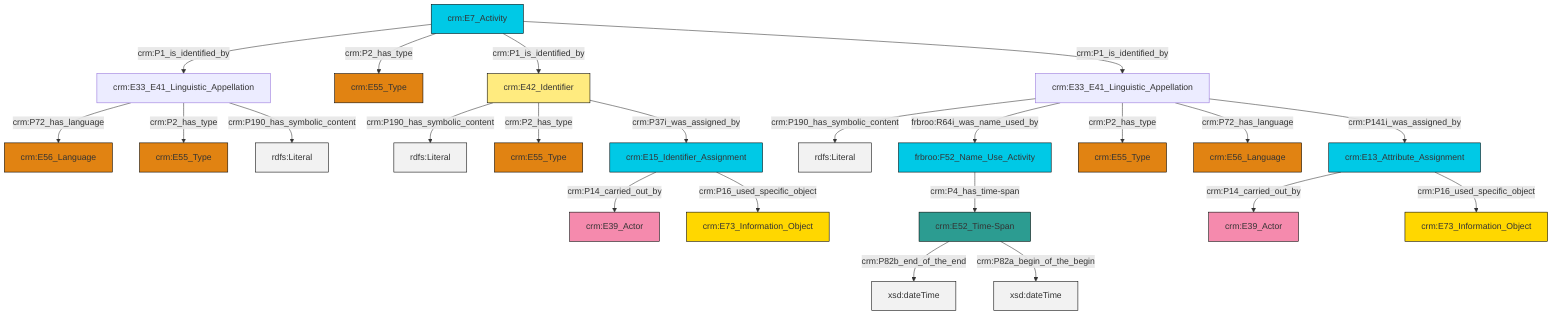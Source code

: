 graph TD
classDef Literal fill:#f2f2f2,stroke:#000000;
classDef CRM_Entity fill:#FFFFFF,stroke:#000000;
classDef Temporal_Entity fill:#00C9E6, stroke:#000000;
classDef Type fill:#E18312, stroke:#000000;
classDef Time-Span fill:#2C9C91, stroke:#000000;
classDef Appellation fill:#FFEB7F, stroke:#000000;
classDef Place fill:#008836, stroke:#000000;
classDef Persistent_Item fill:#B266B2, stroke:#000000;
classDef Conceptual_Object fill:#FFD700, stroke:#000000;
classDef Physical_Thing fill:#D2B48C, stroke:#000000;
classDef Actor fill:#f58aad, stroke:#000000;
classDef PC_Classes fill:#4ce600, stroke:#000000;
classDef Multi fill:#cccccc,stroke:#000000;

2["crm:E15_Identifier_Assignment"]:::Temporal_Entity -->|crm:P14_carried_out_by| 3["crm:E39_Actor"]:::Actor
9["crm:E33_E41_Linguistic_Appellation"]:::Default -->|crm:P190_has_symbolic_content| 10[rdfs:Literal]:::Literal
11["crm:E33_E41_Linguistic_Appellation"]:::Default -->|crm:P72_has_language| 12["crm:E56_Language"]:::Type
14["crm:E13_Attribute_Assignment"]:::Temporal_Entity -->|crm:P14_carried_out_by| 6["crm:E39_Actor"]:::Actor
16["crm:E42_Identifier"]:::Appellation -->|crm:P190_has_symbolic_content| 17[rdfs:Literal]:::Literal
21["crm:E52_Time-Span"]:::Time-Span -->|crm:P82b_end_of_the_end| 22[xsd:dateTime]:::Literal
14["crm:E13_Attribute_Assignment"]:::Temporal_Entity -->|crm:P16_used_specific_object| 0["crm:E73_Information_Object"]:::Conceptual_Object
24["frbroo:F52_Name_Use_Activity"]:::Temporal_Entity -->|crm:P4_has_time-span| 21["crm:E52_Time-Span"]:::Time-Span
27["crm:E7_Activity"]:::Temporal_Entity -->|crm:P1_is_identified_by| 11["crm:E33_E41_Linguistic_Appellation"]:::Default
9["crm:E33_E41_Linguistic_Appellation"]:::Default -->|frbroo:R64i_was_name_used_by| 24["frbroo:F52_Name_Use_Activity"]:::Temporal_Entity
27["crm:E7_Activity"]:::Temporal_Entity -->|crm:P2_has_type| 28["crm:E55_Type"]:::Type
11["crm:E33_E41_Linguistic_Appellation"]:::Default -->|crm:P2_has_type| 19["crm:E55_Type"]:::Type
16["crm:E42_Identifier"]:::Appellation -->|crm:P2_has_type| 25["crm:E55_Type"]:::Type
27["crm:E7_Activity"]:::Temporal_Entity -->|crm:P1_is_identified_by| 16["crm:E42_Identifier"]:::Appellation
9["crm:E33_E41_Linguistic_Appellation"]:::Default -->|crm:P2_has_type| 34["crm:E55_Type"]:::Type
11["crm:E33_E41_Linguistic_Appellation"]:::Default -->|crm:P190_has_symbolic_content| 35[rdfs:Literal]:::Literal
27["crm:E7_Activity"]:::Temporal_Entity -->|crm:P1_is_identified_by| 9["crm:E33_E41_Linguistic_Appellation"]:::Default
2["crm:E15_Identifier_Assignment"]:::Temporal_Entity -->|crm:P16_used_specific_object| 36["crm:E73_Information_Object"]:::Conceptual_Object
9["crm:E33_E41_Linguistic_Appellation"]:::Default -->|crm:P72_has_language| 4["crm:E56_Language"]:::Type
16["crm:E42_Identifier"]:::Appellation -->|crm:P37i_was_assigned_by| 2["crm:E15_Identifier_Assignment"]:::Temporal_Entity
21["crm:E52_Time-Span"]:::Time-Span -->|crm:P82a_begin_of_the_begin| 38[xsd:dateTime]:::Literal
9["crm:E33_E41_Linguistic_Appellation"]:::Default -->|crm:P141i_was_assigned_by| 14["crm:E13_Attribute_Assignment"]:::Temporal_Entity